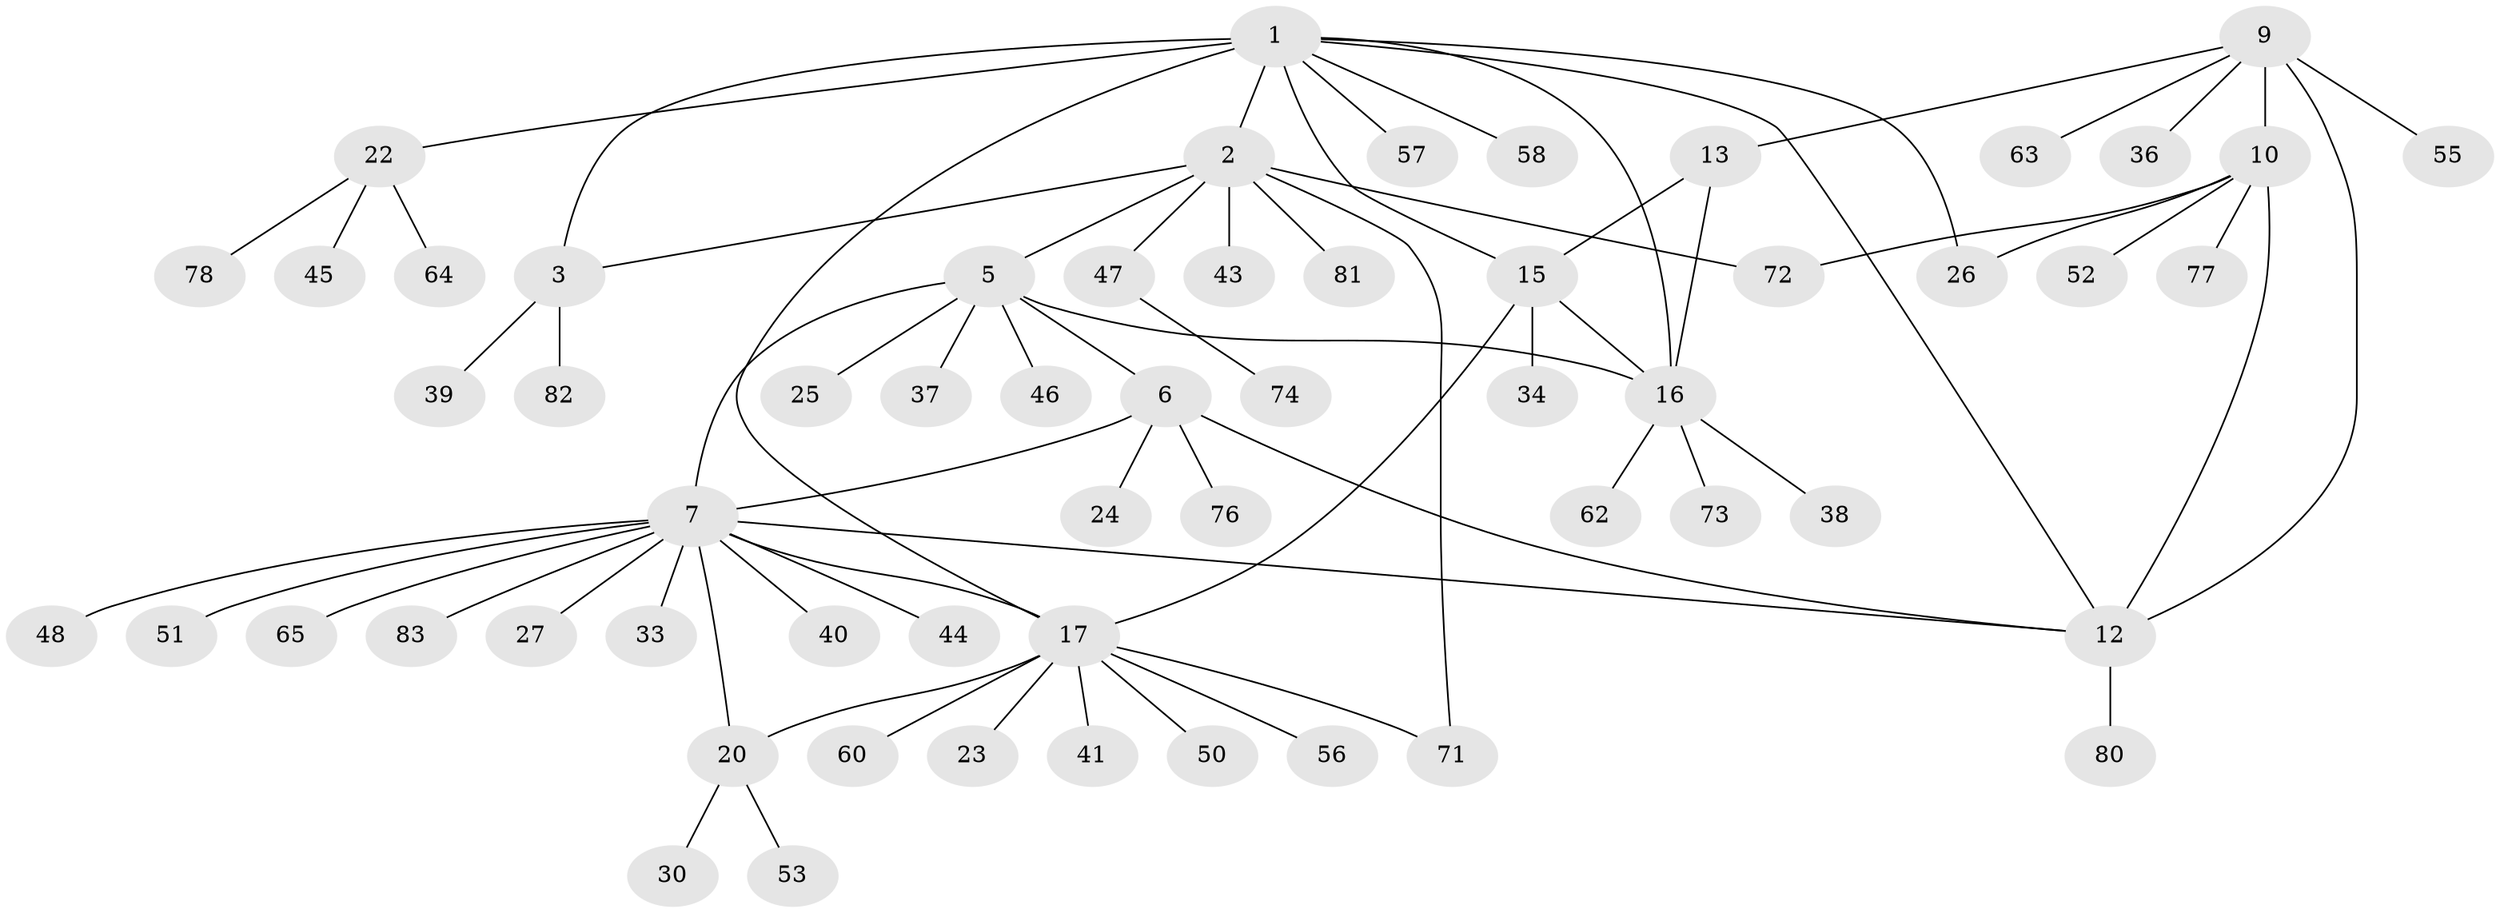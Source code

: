 // original degree distribution, {5: 0.03614457831325301, 10: 0.024096385542168676, 9: 0.024096385542168676, 4: 0.024096385542168676, 6: 0.03614457831325301, 7: 0.03614457831325301, 8: 0.024096385542168676, 3: 0.04819277108433735, 11: 0.012048192771084338, 1: 0.5662650602409639, 2: 0.1686746987951807}
// Generated by graph-tools (version 1.1) at 2025/11/02/27/25 16:11:30]
// undirected, 59 vertices, 73 edges
graph export_dot {
graph [start="1"]
  node [color=gray90,style=filled];
  1 [super="+4"];
  2 [super="+42"];
  3;
  5 [super="+8"];
  6 [super="+29"];
  7 [super="+19"];
  9 [super="+11"];
  10 [super="+49"];
  12 [super="+28"];
  13 [super="+14"];
  15 [super="+61"];
  16 [super="+21"];
  17 [super="+18"];
  20 [super="+31"];
  22 [super="+35"];
  23;
  24;
  25;
  26;
  27 [super="+32"];
  30;
  33;
  34;
  36;
  37;
  38 [super="+70"];
  39;
  40;
  41;
  43;
  44;
  45;
  46;
  47 [super="+66"];
  48 [super="+79"];
  50 [super="+59"];
  51;
  52 [super="+54"];
  53;
  55;
  56;
  57 [super="+68"];
  58;
  60;
  62 [super="+69"];
  63;
  64 [super="+75"];
  65 [super="+67"];
  71;
  72;
  73;
  74;
  76;
  77;
  78;
  80;
  81;
  82;
  83;
  1 -- 2 [weight=2];
  1 -- 3 [weight=2];
  1 -- 12;
  1 -- 58;
  1 -- 16;
  1 -- 17;
  1 -- 22;
  1 -- 57;
  1 -- 26;
  1 -- 15;
  2 -- 3;
  2 -- 43;
  2 -- 47;
  2 -- 71;
  2 -- 72;
  2 -- 81;
  2 -- 5;
  3 -- 39;
  3 -- 82;
  5 -- 6 [weight=2];
  5 -- 7 [weight=2];
  5 -- 37;
  5 -- 16;
  5 -- 25;
  5 -- 46;
  6 -- 7;
  6 -- 12;
  6 -- 24;
  6 -- 76;
  7 -- 27;
  7 -- 40;
  7 -- 44;
  7 -- 48;
  7 -- 51;
  7 -- 65;
  7 -- 17 [weight=2];
  7 -- 33;
  7 -- 83;
  7 -- 20;
  7 -- 12;
  9 -- 10 [weight=2];
  9 -- 12 [weight=2];
  9 -- 13;
  9 -- 36;
  9 -- 55;
  9 -- 63;
  10 -- 12;
  10 -- 26;
  10 -- 52;
  10 -- 72;
  10 -- 77;
  12 -- 80;
  13 -- 15 [weight=2];
  13 -- 16 [weight=2];
  15 -- 16;
  15 -- 17;
  15 -- 34;
  16 -- 38;
  16 -- 62;
  16 -- 73;
  17 -- 20 [weight=2];
  17 -- 23;
  17 -- 41;
  17 -- 50;
  17 -- 56;
  17 -- 60;
  17 -- 71;
  20 -- 30;
  20 -- 53;
  22 -- 45;
  22 -- 64;
  22 -- 78;
  47 -- 74;
}
